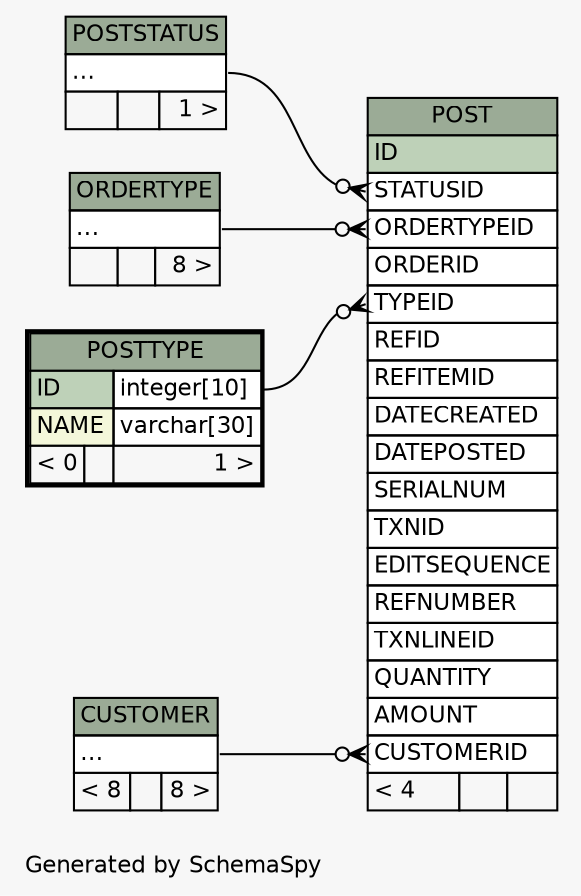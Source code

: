 // dot 2.26.3 on Linux 3.5.0-34-generic
// SchemaSpy rev 590
digraph "twoDegreesRelationshipsDiagram" {
  graph [
    rankdir="RL"
    bgcolor="#f7f7f7"
    label="\nGenerated by SchemaSpy"
    labeljust="l"
    nodesep="0.18"
    ranksep="0.46"
    fontname="Helvetica"
    fontsize="11"
  ];
  node [
    fontname="Helvetica"
    fontsize="11"
    shape="plaintext"
  ];
  edge [
    arrowsize="0.8"
  ];
  "POST":"CUSTOMERID":w -> "CUSTOMER":"elipses":e [arrowhead=none dir=back arrowtail=crowodot];
  "POST":"ORDERTYPEID":w -> "ORDERTYPE":"elipses":e [arrowhead=none dir=back arrowtail=crowodot];
  "POST":"STATUSID":w -> "POSTSTATUS":"elipses":e [arrowhead=none dir=back arrowtail=crowodot];
  "POST":"TYPEID":w -> "POSTTYPE":"ID.type":e [arrowhead=none dir=back arrowtail=crowodot];
  "CUSTOMER" [
    label=<
    <TABLE BORDER="0" CELLBORDER="1" CELLSPACING="0" BGCOLOR="#ffffff">
      <TR><TD COLSPAN="3" BGCOLOR="#9bab96" ALIGN="CENTER">CUSTOMER</TD></TR>
      <TR><TD PORT="elipses" COLSPAN="3" ALIGN="LEFT">...</TD></TR>
      <TR><TD ALIGN="LEFT" BGCOLOR="#f7f7f7">&lt; 8</TD><TD ALIGN="RIGHT" BGCOLOR="#f7f7f7">  </TD><TD ALIGN="RIGHT" BGCOLOR="#f7f7f7">8 &gt;</TD></TR>
    </TABLE>>
    URL="CUSTOMER.html"
    tooltip="CUSTOMER"
  ];
  "ORDERTYPE" [
    label=<
    <TABLE BORDER="0" CELLBORDER="1" CELLSPACING="0" BGCOLOR="#ffffff">
      <TR><TD COLSPAN="3" BGCOLOR="#9bab96" ALIGN="CENTER">ORDERTYPE</TD></TR>
      <TR><TD PORT="elipses" COLSPAN="3" ALIGN="LEFT">...</TD></TR>
      <TR><TD ALIGN="LEFT" BGCOLOR="#f7f7f7">  </TD><TD ALIGN="RIGHT" BGCOLOR="#f7f7f7">  </TD><TD ALIGN="RIGHT" BGCOLOR="#f7f7f7">8 &gt;</TD></TR>
    </TABLE>>
    URL="ORDERTYPE.html"
    tooltip="ORDERTYPE"
  ];
  "POST" [
    label=<
    <TABLE BORDER="0" CELLBORDER="1" CELLSPACING="0" BGCOLOR="#ffffff">
      <TR><TD COLSPAN="3" BGCOLOR="#9bab96" ALIGN="CENTER">POST</TD></TR>
      <TR><TD PORT="ID" COLSPAN="3" BGCOLOR="#bed1b8" ALIGN="LEFT">ID</TD></TR>
      <TR><TD PORT="STATUSID" COLSPAN="3" ALIGN="LEFT">STATUSID</TD></TR>
      <TR><TD PORT="ORDERTYPEID" COLSPAN="3" ALIGN="LEFT">ORDERTYPEID</TD></TR>
      <TR><TD PORT="ORDERID" COLSPAN="3" ALIGN="LEFT">ORDERID</TD></TR>
      <TR><TD PORT="TYPEID" COLSPAN="3" ALIGN="LEFT">TYPEID</TD></TR>
      <TR><TD PORT="REFID" COLSPAN="3" ALIGN="LEFT">REFID</TD></TR>
      <TR><TD PORT="REFITEMID" COLSPAN="3" ALIGN="LEFT">REFITEMID</TD></TR>
      <TR><TD PORT="DATECREATED" COLSPAN="3" ALIGN="LEFT">DATECREATED</TD></TR>
      <TR><TD PORT="DATEPOSTED" COLSPAN="3" ALIGN="LEFT">DATEPOSTED</TD></TR>
      <TR><TD PORT="SERIALNUM" COLSPAN="3" ALIGN="LEFT">SERIALNUM</TD></TR>
      <TR><TD PORT="TXNID" COLSPAN="3" ALIGN="LEFT">TXNID</TD></TR>
      <TR><TD PORT="EDITSEQUENCE" COLSPAN="3" ALIGN="LEFT">EDITSEQUENCE</TD></TR>
      <TR><TD PORT="REFNUMBER" COLSPAN="3" ALIGN="LEFT">REFNUMBER</TD></TR>
      <TR><TD PORT="TXNLINEID" COLSPAN="3" ALIGN="LEFT">TXNLINEID</TD></TR>
      <TR><TD PORT="QUANTITY" COLSPAN="3" ALIGN="LEFT">QUANTITY</TD></TR>
      <TR><TD PORT="AMOUNT" COLSPAN="3" ALIGN="LEFT">AMOUNT</TD></TR>
      <TR><TD PORT="CUSTOMERID" COLSPAN="3" ALIGN="LEFT">CUSTOMERID</TD></TR>
      <TR><TD ALIGN="LEFT" BGCOLOR="#f7f7f7">&lt; 4</TD><TD ALIGN="RIGHT" BGCOLOR="#f7f7f7">  </TD><TD ALIGN="RIGHT" BGCOLOR="#f7f7f7">  </TD></TR>
    </TABLE>>
    URL="POST.html"
    tooltip="POST"
  ];
  "POSTSTATUS" [
    label=<
    <TABLE BORDER="0" CELLBORDER="1" CELLSPACING="0" BGCOLOR="#ffffff">
      <TR><TD COLSPAN="3" BGCOLOR="#9bab96" ALIGN="CENTER">POSTSTATUS</TD></TR>
      <TR><TD PORT="elipses" COLSPAN="3" ALIGN="LEFT">...</TD></TR>
      <TR><TD ALIGN="LEFT" BGCOLOR="#f7f7f7">  </TD><TD ALIGN="RIGHT" BGCOLOR="#f7f7f7">  </TD><TD ALIGN="RIGHT" BGCOLOR="#f7f7f7">1 &gt;</TD></TR>
    </TABLE>>
    URL="POSTSTATUS.html"
    tooltip="POSTSTATUS"
  ];
  "POSTTYPE" [
    label=<
    <TABLE BORDER="2" CELLBORDER="1" CELLSPACING="0" BGCOLOR="#ffffff">
      <TR><TD COLSPAN="3" BGCOLOR="#9bab96" ALIGN="CENTER">POSTTYPE</TD></TR>
      <TR><TD PORT="ID" COLSPAN="2" BGCOLOR="#bed1b8" ALIGN="LEFT">ID</TD><TD PORT="ID.type" ALIGN="LEFT">integer[10]</TD></TR>
      <TR><TD PORT="NAME" COLSPAN="2" BGCOLOR="#f4f7da" ALIGN="LEFT">NAME</TD><TD PORT="NAME.type" ALIGN="LEFT">varchar[30]</TD></TR>
      <TR><TD ALIGN="LEFT" BGCOLOR="#f7f7f7">&lt; 0</TD><TD ALIGN="RIGHT" BGCOLOR="#f7f7f7">  </TD><TD ALIGN="RIGHT" BGCOLOR="#f7f7f7">1 &gt;</TD></TR>
    </TABLE>>
    URL="POSTTYPE.html"
    tooltip="POSTTYPE"
  ];
}
